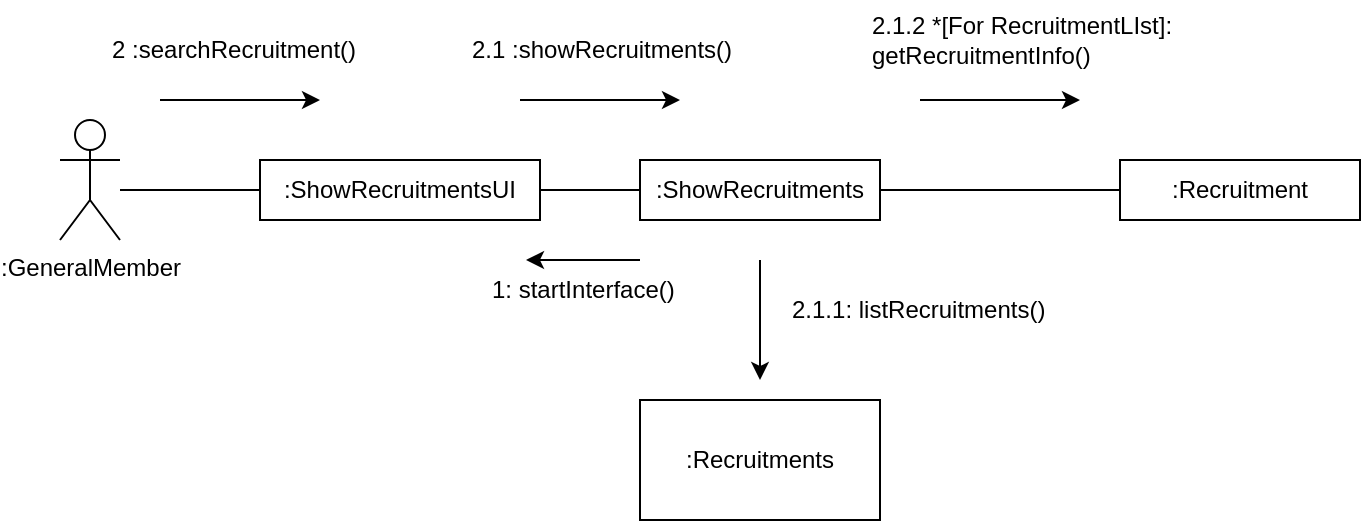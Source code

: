 <mxfile version="20.8.16" type="device"><diagram id="5Im231RPaUGk9WyizyXa" name="페이지-1"><mxGraphModel dx="712" dy="835" grid="1" gridSize="10" guides="1" tooltips="1" connect="1" arrows="1" fold="1" page="1" pageScale="1" pageWidth="827" pageHeight="1169" math="0" shadow="0"><root><mxCell id="0"/><mxCell id="1" parent="0"/><mxCell id="JWW03FLZEhvH0JMGyK4w-1" value=":GeneralMember" style="shape=umlActor;verticalLabelPosition=bottom;verticalAlign=top;html=1;outlineConnect=0;" parent="1" vertex="1"><mxGeometry x="70" y="230" width="30" height="60" as="geometry"/></mxCell><mxCell id="JWW03FLZEhvH0JMGyK4w-2" value=":ShowRecruitmentsUI" style="rounded=0;whiteSpace=wrap;html=1;" parent="1" vertex="1"><mxGeometry x="170" y="250" width="140" height="30" as="geometry"/></mxCell><mxCell id="JWW03FLZEhvH0JMGyK4w-3" value=":ShowRecruitments" style="rounded=0;whiteSpace=wrap;html=1;" parent="1" vertex="1"><mxGeometry x="360" y="250" width="120" height="30" as="geometry"/></mxCell><mxCell id="JWW03FLZEhvH0JMGyK4w-4" value="" style="endArrow=none;html=1;rounded=0;entryX=0;entryY=0.5;entryDx=0;entryDy=0;" parent="1" target="JWW03FLZEhvH0JMGyK4w-2" edge="1"><mxGeometry width="50" height="50" relative="1" as="geometry"><mxPoint x="100" y="265" as="sourcePoint"/><mxPoint x="150" y="220" as="targetPoint"/></mxGeometry></mxCell><mxCell id="JWW03FLZEhvH0JMGyK4w-5" value="" style="endArrow=none;html=1;rounded=0;entryX=0;entryY=0.5;entryDx=0;entryDy=0;exitX=1;exitY=0.5;exitDx=0;exitDy=0;" parent="1" source="JWW03FLZEhvH0JMGyK4w-2" target="JWW03FLZEhvH0JMGyK4w-3" edge="1"><mxGeometry width="50" height="50" relative="1" as="geometry"><mxPoint x="310" y="270" as="sourcePoint"/><mxPoint x="360" y="220" as="targetPoint"/></mxGeometry></mxCell><mxCell id="JWW03FLZEhvH0JMGyK4w-6" value="" style="endArrow=classic;rounded=0;movable=1;resizable=1;rotatable=1;deletable=1;editable=1;locked=0;connectable=1;html=1;verticalAlign=top;" parent="1" edge="1"><mxGeometry width="50" height="50" relative="1" as="geometry"><mxPoint x="360" y="300" as="sourcePoint"/><mxPoint x="303" y="300" as="targetPoint"/></mxGeometry></mxCell><mxCell id="JWW03FLZEhvH0JMGyK4w-7" value="1: startInterface()" style="text;strokeColor=none;fillColor=none;align=left;verticalAlign=middle;spacingLeft=4;spacingRight=4;overflow=hidden;points=[[0,0.5],[1,0.5]];portConstraint=eastwest;rotatable=0;whiteSpace=wrap;html=1;" parent="1" vertex="1"><mxGeometry x="280" y="300" width="110" height="30" as="geometry"/></mxCell><mxCell id="JWW03FLZEhvH0JMGyK4w-8" value=":Recruitment" style="rounded=0;whiteSpace=wrap;html=1;" parent="1" vertex="1"><mxGeometry x="600" y="250" width="120" height="30" as="geometry"/></mxCell><mxCell id="JWW03FLZEhvH0JMGyK4w-9" value="2.1.2 *[For RecruitmentLIst]: getRecruitmentInfo()" style="text;strokeColor=none;fillColor=none;align=left;verticalAlign=middle;spacingLeft=4;spacingRight=4;overflow=hidden;points=[[0,0.5],[1,0.5]];portConstraint=eastwest;rotatable=0;whiteSpace=wrap;html=1;" parent="1" vertex="1"><mxGeometry x="470" y="170" width="170" height="40" as="geometry"/></mxCell><mxCell id="JWW03FLZEhvH0JMGyK4w-10" value="" style="endArrow=none;html=1;rounded=0;entryX=0;entryY=0.5;entryDx=0;entryDy=0;exitX=1;exitY=0.5;exitDx=0;exitDy=0;" parent="1" source="JWW03FLZEhvH0JMGyK4w-3" target="JWW03FLZEhvH0JMGyK4w-8" edge="1"><mxGeometry width="50" height="50" relative="1" as="geometry"><mxPoint x="400" y="300" as="sourcePoint"/><mxPoint x="450" y="250" as="targetPoint"/></mxGeometry></mxCell><mxCell id="JWW03FLZEhvH0JMGyK4w-11" value="" style="endArrow=classic;html=1;rounded=0;" parent="1" edge="1"><mxGeometry width="50" height="50" relative="1" as="geometry"><mxPoint x="500" y="220" as="sourcePoint"/><mxPoint x="580" y="220" as="targetPoint"/></mxGeometry></mxCell><mxCell id="JWW03FLZEhvH0JMGyK4w-12" value="2 :searchRecruitment()" style="text;strokeColor=none;fillColor=none;align=left;verticalAlign=middle;spacingLeft=4;spacingRight=4;overflow=hidden;points=[[0,0.5],[1,0.5]];portConstraint=eastwest;rotatable=0;whiteSpace=wrap;html=1;" parent="1" vertex="1"><mxGeometry x="90" y="180" width="170" height="30" as="geometry"/></mxCell><mxCell id="JWW03FLZEhvH0JMGyK4w-13" value="" style="endArrow=classic;html=1;rounded=0;" parent="1" edge="1"><mxGeometry width="50" height="50" relative="1" as="geometry"><mxPoint x="120" y="220" as="sourcePoint"/><mxPoint x="200" y="220" as="targetPoint"/></mxGeometry></mxCell><mxCell id="JWW03FLZEhvH0JMGyK4w-14" value="2.1 :showRecruitments()" style="text;strokeColor=none;fillColor=none;align=left;verticalAlign=middle;spacingLeft=4;spacingRight=4;overflow=hidden;points=[[0,0.5],[1,0.5]];portConstraint=eastwest;rotatable=0;whiteSpace=wrap;html=1;" parent="1" vertex="1"><mxGeometry x="270" y="180" width="170" height="30" as="geometry"/></mxCell><mxCell id="JWW03FLZEhvH0JMGyK4w-15" value="" style="endArrow=classic;html=1;rounded=0;" parent="1" edge="1"><mxGeometry width="50" height="50" relative="1" as="geometry"><mxPoint x="300" y="220" as="sourcePoint"/><mxPoint x="380" y="220" as="targetPoint"/></mxGeometry></mxCell><mxCell id="9fKoF18AjGqaMahbj_4r-1" value=":Recruitments" style="rounded=0;whiteSpace=wrap;html=1;" parent="1" vertex="1"><mxGeometry x="360" y="370" width="120" height="60" as="geometry"/></mxCell><mxCell id="9fKoF18AjGqaMahbj_4r-2" value="" style="endArrow=classic;html=1;rounded=0;" parent="1" edge="1"><mxGeometry width="50" height="50" relative="1" as="geometry"><mxPoint x="420" y="300" as="sourcePoint"/><mxPoint x="420" y="360" as="targetPoint"/></mxGeometry></mxCell><mxCell id="9fKoF18AjGqaMahbj_4r-3" value="2.1.1: listRecruitments()" style="text;strokeColor=none;fillColor=none;align=left;verticalAlign=middle;spacingLeft=4;spacingRight=4;overflow=hidden;points=[[0,0.5],[1,0.5]];portConstraint=eastwest;rotatable=0;whiteSpace=wrap;html=1;" parent="1" vertex="1"><mxGeometry x="430" y="310" width="150" height="30" as="geometry"/></mxCell></root></mxGraphModel></diagram></mxfile>